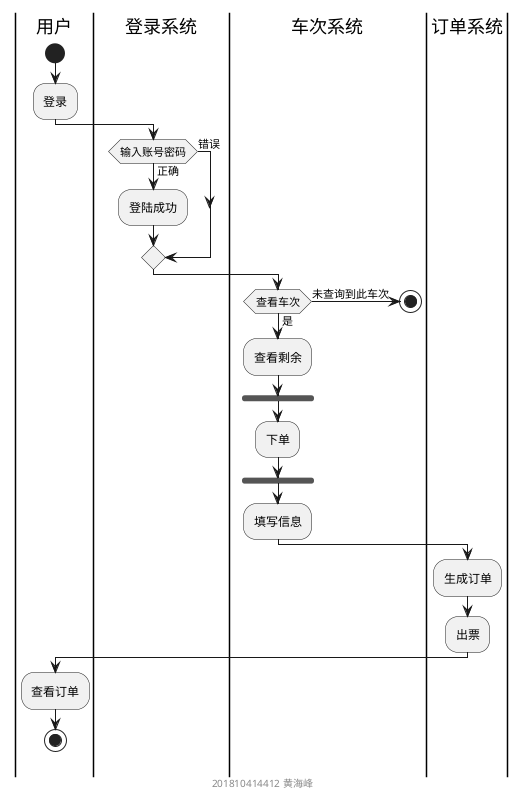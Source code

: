 @startuml
|用户|
start
:登录;
|登录系统|
if (输入账号密码) then (正确)
    :登陆成功;
else (错误)
endif
|车次系统|
if (查看车次) then (未查询到此车次)
    stop
else (是)
    :查看剩余;
    fork
        :下单;
    end fork
:填写信息;
|订单系统|
:生成订单;
:出票;
|用户|
:查看订单;
stop

footer 201810414412 黄海峰
@enduml